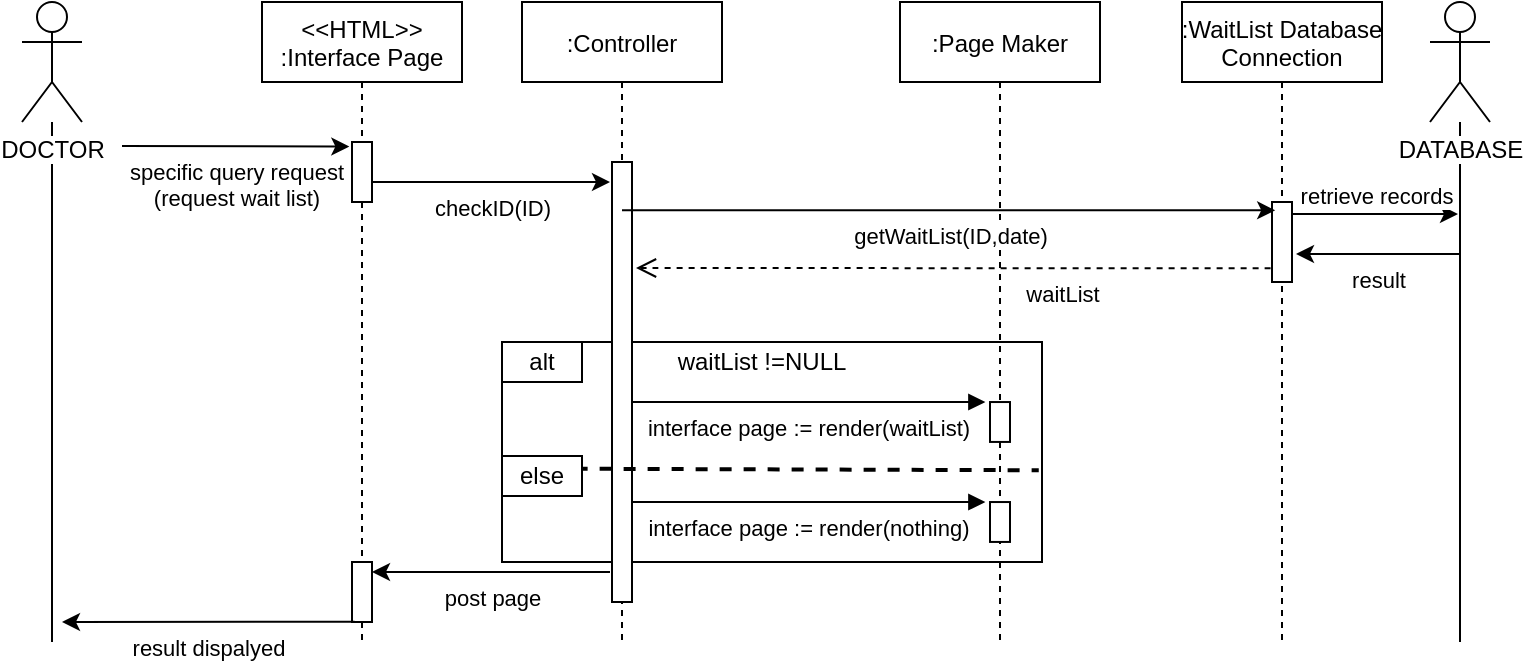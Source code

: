 <mxfile version="14.6.13" type="device"><diagram id="mH3pLiGsKZ8phAaclD5r" name="Page-1"><mxGraphModel dx="739" dy="529" grid="1" gridSize="10" guides="1" tooltips="1" connect="1" arrows="1" fold="1" page="1" pageScale="1" pageWidth="827" pageHeight="1169" math="0" shadow="0"><root><mxCell id="0"/><mxCell id="1" parent="0"/><mxCell id="wssxSkWOOAGI00z2rAhQ-1" value="" style="rounded=0;whiteSpace=wrap;html=1;labelBackgroundColor=#FFFFFF;" parent="1" vertex="1"><mxGeometry x="290" y="250" width="270" height="110" as="geometry"/></mxCell><mxCell id="wssxSkWOOAGI00z2rAhQ-2" value="&lt;&lt;HTML&gt;&gt;&#10;:Interface Page" style="shape=umlLifeline;perimeter=lifelinePerimeter;container=1;collapsible=0;recursiveResize=0;rounded=0;shadow=0;strokeWidth=1;" parent="1" vertex="1"><mxGeometry x="170" y="80" width="100" height="320" as="geometry"/></mxCell><mxCell id="wssxSkWOOAGI00z2rAhQ-3" value="" style="points=[];perimeter=orthogonalPerimeter;rounded=0;shadow=0;strokeWidth=1;verticalAlign=top;" parent="wssxSkWOOAGI00z2rAhQ-2" vertex="1"><mxGeometry x="45" y="70" width="10" height="30" as="geometry"/></mxCell><mxCell id="wssxSkWOOAGI00z2rAhQ-4" value=":Controller" style="shape=umlLifeline;perimeter=lifelinePerimeter;container=1;collapsible=0;recursiveResize=0;rounded=0;shadow=0;strokeWidth=1;" parent="1" vertex="1"><mxGeometry x="300" y="80" width="100" height="320" as="geometry"/></mxCell><mxCell id="wssxSkWOOAGI00z2rAhQ-5" value="" style="points=[];perimeter=orthogonalPerimeter;rounded=0;shadow=0;strokeWidth=1;labelBackgroundColor=#ffffff;labelBorderColor=none;" parent="wssxSkWOOAGI00z2rAhQ-4" vertex="1"><mxGeometry x="45" y="80" width="10" height="220" as="geometry"/></mxCell><mxCell id="wssxSkWOOAGI00z2rAhQ-6" value=":Page Maker" style="shape=umlLifeline;perimeter=lifelinePerimeter;container=1;collapsible=0;recursiveResize=0;rounded=0;shadow=0;strokeWidth=1;" parent="1" vertex="1"><mxGeometry x="489" y="80" width="100" height="320" as="geometry"/></mxCell><mxCell id="wssxSkWOOAGI00z2rAhQ-33" value="" style="points=[];perimeter=orthogonalPerimeter;rounded=0;shadow=0;strokeWidth=1;" parent="wssxSkWOOAGI00z2rAhQ-6" vertex="1"><mxGeometry x="45" y="200.02" width="10" height="19.95" as="geometry"/></mxCell><mxCell id="wssxSkWOOAGI00z2rAhQ-34" value="interface page := render(waitList)" style="html=1;verticalAlign=top;endArrow=block;entryX=-0.231;entryY=-0.001;entryDx=0;entryDy=0;entryPerimeter=0;" parent="wssxSkWOOAGI00z2rAhQ-6" target="wssxSkWOOAGI00z2rAhQ-33" edge="1"><mxGeometry width="80" relative="1" as="geometry"><mxPoint x="-134" y="200.02" as="sourcePoint"/><mxPoint x="1" y="180.02" as="targetPoint"/></mxGeometry></mxCell><mxCell id="wssxSkWOOAGI00z2rAhQ-35" value="" style="points=[];perimeter=orthogonalPerimeter;rounded=0;shadow=0;strokeWidth=1;" parent="wssxSkWOOAGI00z2rAhQ-6" vertex="1"><mxGeometry x="45" y="250.02" width="10" height="19.95" as="geometry"/></mxCell><mxCell id="wssxSkWOOAGI00z2rAhQ-36" value="interface page := render(nothing)" style="html=1;verticalAlign=top;endArrow=block;entryX=-0.231;entryY=-0.001;entryDx=0;entryDy=0;entryPerimeter=0;" parent="wssxSkWOOAGI00z2rAhQ-6" target="wssxSkWOOAGI00z2rAhQ-35" edge="1"><mxGeometry width="80" relative="1" as="geometry"><mxPoint x="-134" y="250.02" as="sourcePoint"/><mxPoint x="1" y="230.02" as="targetPoint"/></mxGeometry></mxCell><mxCell id="wssxSkWOOAGI00z2rAhQ-10" value=":WaitList Database&#10;Connection" style="shape=umlLifeline;perimeter=lifelinePerimeter;container=1;collapsible=0;recursiveResize=0;rounded=0;shadow=0;strokeWidth=1;" parent="1" vertex="1"><mxGeometry x="630" y="80" width="100" height="320" as="geometry"/></mxCell><mxCell id="wssxSkWOOAGI00z2rAhQ-11" value="" style="points=[];perimeter=orthogonalPerimeter;rounded=0;shadow=0;strokeWidth=1;verticalAlign=top;" parent="wssxSkWOOAGI00z2rAhQ-10" vertex="1"><mxGeometry x="45" y="100" width="10" height="40" as="geometry"/></mxCell><mxCell id="wssxSkWOOAGI00z2rAhQ-12" value="specific query request&lt;br&gt;(request wait list)" style="endArrow=classic;html=1;entryX=-0.133;entryY=0.076;entryDx=0;entryDy=0;entryPerimeter=0;verticalAlign=top;" parent="1" target="wssxSkWOOAGI00z2rAhQ-3" edge="1"><mxGeometry width="50" height="50" relative="1" as="geometry"><mxPoint x="100" y="152" as="sourcePoint"/><mxPoint x="480" y="260" as="targetPoint"/></mxGeometry></mxCell><mxCell id="wssxSkWOOAGI00z2rAhQ-13" value="checkID(ID)" style="endArrow=classic;html=1;verticalAlign=top;" parent="1" source="wssxSkWOOAGI00z2rAhQ-3" edge="1"><mxGeometry width="50" height="50" relative="1" as="geometry"><mxPoint x="170" y="170" as="sourcePoint"/><mxPoint x="344" y="170" as="targetPoint"/><Array as="points"><mxPoint x="230" y="170"/></Array></mxGeometry></mxCell><mxCell id="wssxSkWOOAGI00z2rAhQ-14" value="getWaitList(ID,date)" style="endArrow=classic;html=1;entryX=0.16;entryY=0.104;entryDx=0;entryDy=0;entryPerimeter=0;verticalAlign=top;" parent="1" source="wssxSkWOOAGI00z2rAhQ-4" target="wssxSkWOOAGI00z2rAhQ-11" edge="1"><mxGeometry width="50" height="50" relative="1" as="geometry"><mxPoint x="360" y="182" as="sourcePoint"/><mxPoint x="430" y="240" as="targetPoint"/></mxGeometry></mxCell><mxCell id="wssxSkWOOAGI00z2rAhQ-15" value="" style="endArrow=none;html=1;" parent="1" target="wssxSkWOOAGI00z2rAhQ-20" edge="1"><mxGeometry width="50" height="50" relative="1" as="geometry"><mxPoint x="769" y="400" as="sourcePoint"/><mxPoint x="764" y="190" as="targetPoint"/></mxGeometry></mxCell><mxCell id="wssxSkWOOAGI00z2rAhQ-16" value="retrieve records" style="endArrow=classic;html=1;verticalAlign=bottom;" parent="1" source="wssxSkWOOAGI00z2rAhQ-11" edge="1"><mxGeometry width="50" height="50" relative="1" as="geometry"><mxPoint x="690" y="186" as="sourcePoint"/><mxPoint x="768" y="186" as="targetPoint"/></mxGeometry></mxCell><mxCell id="wssxSkWOOAGI00z2rAhQ-17" value="result" style="endArrow=classic;html=1;verticalAlign=top;" parent="1" edge="1"><mxGeometry width="50" height="50" relative="1" as="geometry"><mxPoint x="769" y="206" as="sourcePoint"/><mxPoint x="687" y="206" as="targetPoint"/></mxGeometry></mxCell><mxCell id="wssxSkWOOAGI00z2rAhQ-18" value="waitList" style="html=1;verticalAlign=top;endArrow=open;dashed=1;endSize=8;exitX=-0.069;exitY=0.829;exitDx=0;exitDy=0;exitPerimeter=0;" parent="1" source="wssxSkWOOAGI00z2rAhQ-11" edge="1"><mxGeometry x="-0.343" relative="1" as="geometry"><mxPoint x="590" y="220" as="sourcePoint"/><mxPoint x="357" y="213" as="targetPoint"/><Array as="points"><mxPoint x="360" y="213"/></Array><mxPoint as="offset"/></mxGeometry></mxCell><mxCell id="wssxSkWOOAGI00z2rAhQ-20" value="DATABASE" style="shape=umlActor;verticalLabelPosition=bottom;verticalAlign=top;outlineConnect=0;labelBackgroundColor=#FFFFFF;html=1;" parent="1" vertex="1"><mxGeometry x="754" y="80" width="30" height="60" as="geometry"/></mxCell><mxCell id="wssxSkWOOAGI00z2rAhQ-21" value="alt" style="rounded=0;whiteSpace=wrap;html=1;labelBackgroundColor=#FFFFFF;" parent="1" vertex="1"><mxGeometry x="290" y="250" width="40" height="20" as="geometry"/></mxCell><mxCell id="wssxSkWOOAGI00z2rAhQ-22" value="waitList !=NULL" style="text;html=1;strokeColor=none;fillColor=none;align=center;verticalAlign=middle;whiteSpace=wrap;rounded=0;labelBackgroundColor=none;" parent="1" vertex="1"><mxGeometry x="370" y="250" width="100" height="20" as="geometry"/></mxCell><mxCell id="wssxSkWOOAGI00z2rAhQ-24" value="" style="endArrow=none;dashed=1;html=1;labelBackgroundColor=none;fontSize=9;entryX=0.994;entryY=0.583;entryDx=0;entryDy=0;entryPerimeter=0;exitX=0.003;exitY=0.575;exitDx=0;exitDy=0;exitPerimeter=0;strokeWidth=2;" parent="1" source="wssxSkWOOAGI00z2rAhQ-1" target="wssxSkWOOAGI00z2rAhQ-1" edge="1"><mxGeometry width="50" height="50" relative="1" as="geometry"><mxPoint x="310" y="260" as="sourcePoint"/><mxPoint x="360" y="210" as="targetPoint"/></mxGeometry></mxCell><mxCell id="wssxSkWOOAGI00z2rAhQ-25" value="else" style="rounded=0;whiteSpace=wrap;html=1;labelBackgroundColor=#FFFFFF;" parent="1" vertex="1"><mxGeometry x="290" y="307" width="40" height="20" as="geometry"/></mxCell><mxCell id="wssxSkWOOAGI00z2rAhQ-27" value="" style="points=[];perimeter=orthogonalPerimeter;rounded=0;shadow=0;strokeWidth=1;verticalAlign=top;" parent="1" vertex="1"><mxGeometry x="215" y="360" width="10" height="30" as="geometry"/></mxCell><mxCell id="wssxSkWOOAGI00z2rAhQ-28" value="post page" style="endArrow=none;html=1;verticalAlign=top;startArrow=classic;startFill=1;endFill=0;" parent="1" edge="1"><mxGeometry width="50" height="50" relative="1" as="geometry"><mxPoint x="225" y="365" as="sourcePoint"/><mxPoint x="344.0" y="365" as="targetPoint"/><Array as="points"><mxPoint x="230" y="365"/></Array></mxGeometry></mxCell><mxCell id="wssxSkWOOAGI00z2rAhQ-29" value="" style="endArrow=none;html=1;labelBackgroundColor=none;fontSize=9;strokeWidth=1;" parent="1" target="wssxSkWOOAGI00z2rAhQ-30" edge="1"><mxGeometry width="50" height="50" relative="1" as="geometry"><mxPoint x="65" y="400" as="sourcePoint"/><mxPoint x="80" y="230" as="targetPoint"/></mxGeometry></mxCell><mxCell id="wssxSkWOOAGI00z2rAhQ-30" value="DOCTOR" style="shape=umlActor;verticalLabelPosition=bottom;verticalAlign=top;html=1;outlineConnect=0;labelBackgroundColor=#ffffff;" parent="1" vertex="1"><mxGeometry x="50" y="80" width="30" height="60" as="geometry"/></mxCell><mxCell id="wssxSkWOOAGI00z2rAhQ-31" value="result dispalyed" style="endArrow=none;html=1;verticalAlign=top;startArrow=classic;startFill=1;endFill=0;entryX=0.131;entryY=0.994;entryDx=0;entryDy=0;entryPerimeter=0;" parent="1" target="wssxSkWOOAGI00z2rAhQ-27" edge="1"><mxGeometry width="50" height="50" relative="1" as="geometry"><mxPoint x="70" y="390" as="sourcePoint"/><mxPoint x="354.0" y="375" as="targetPoint"/><Array as="points"/></mxGeometry></mxCell></root></mxGraphModel></diagram></mxfile>